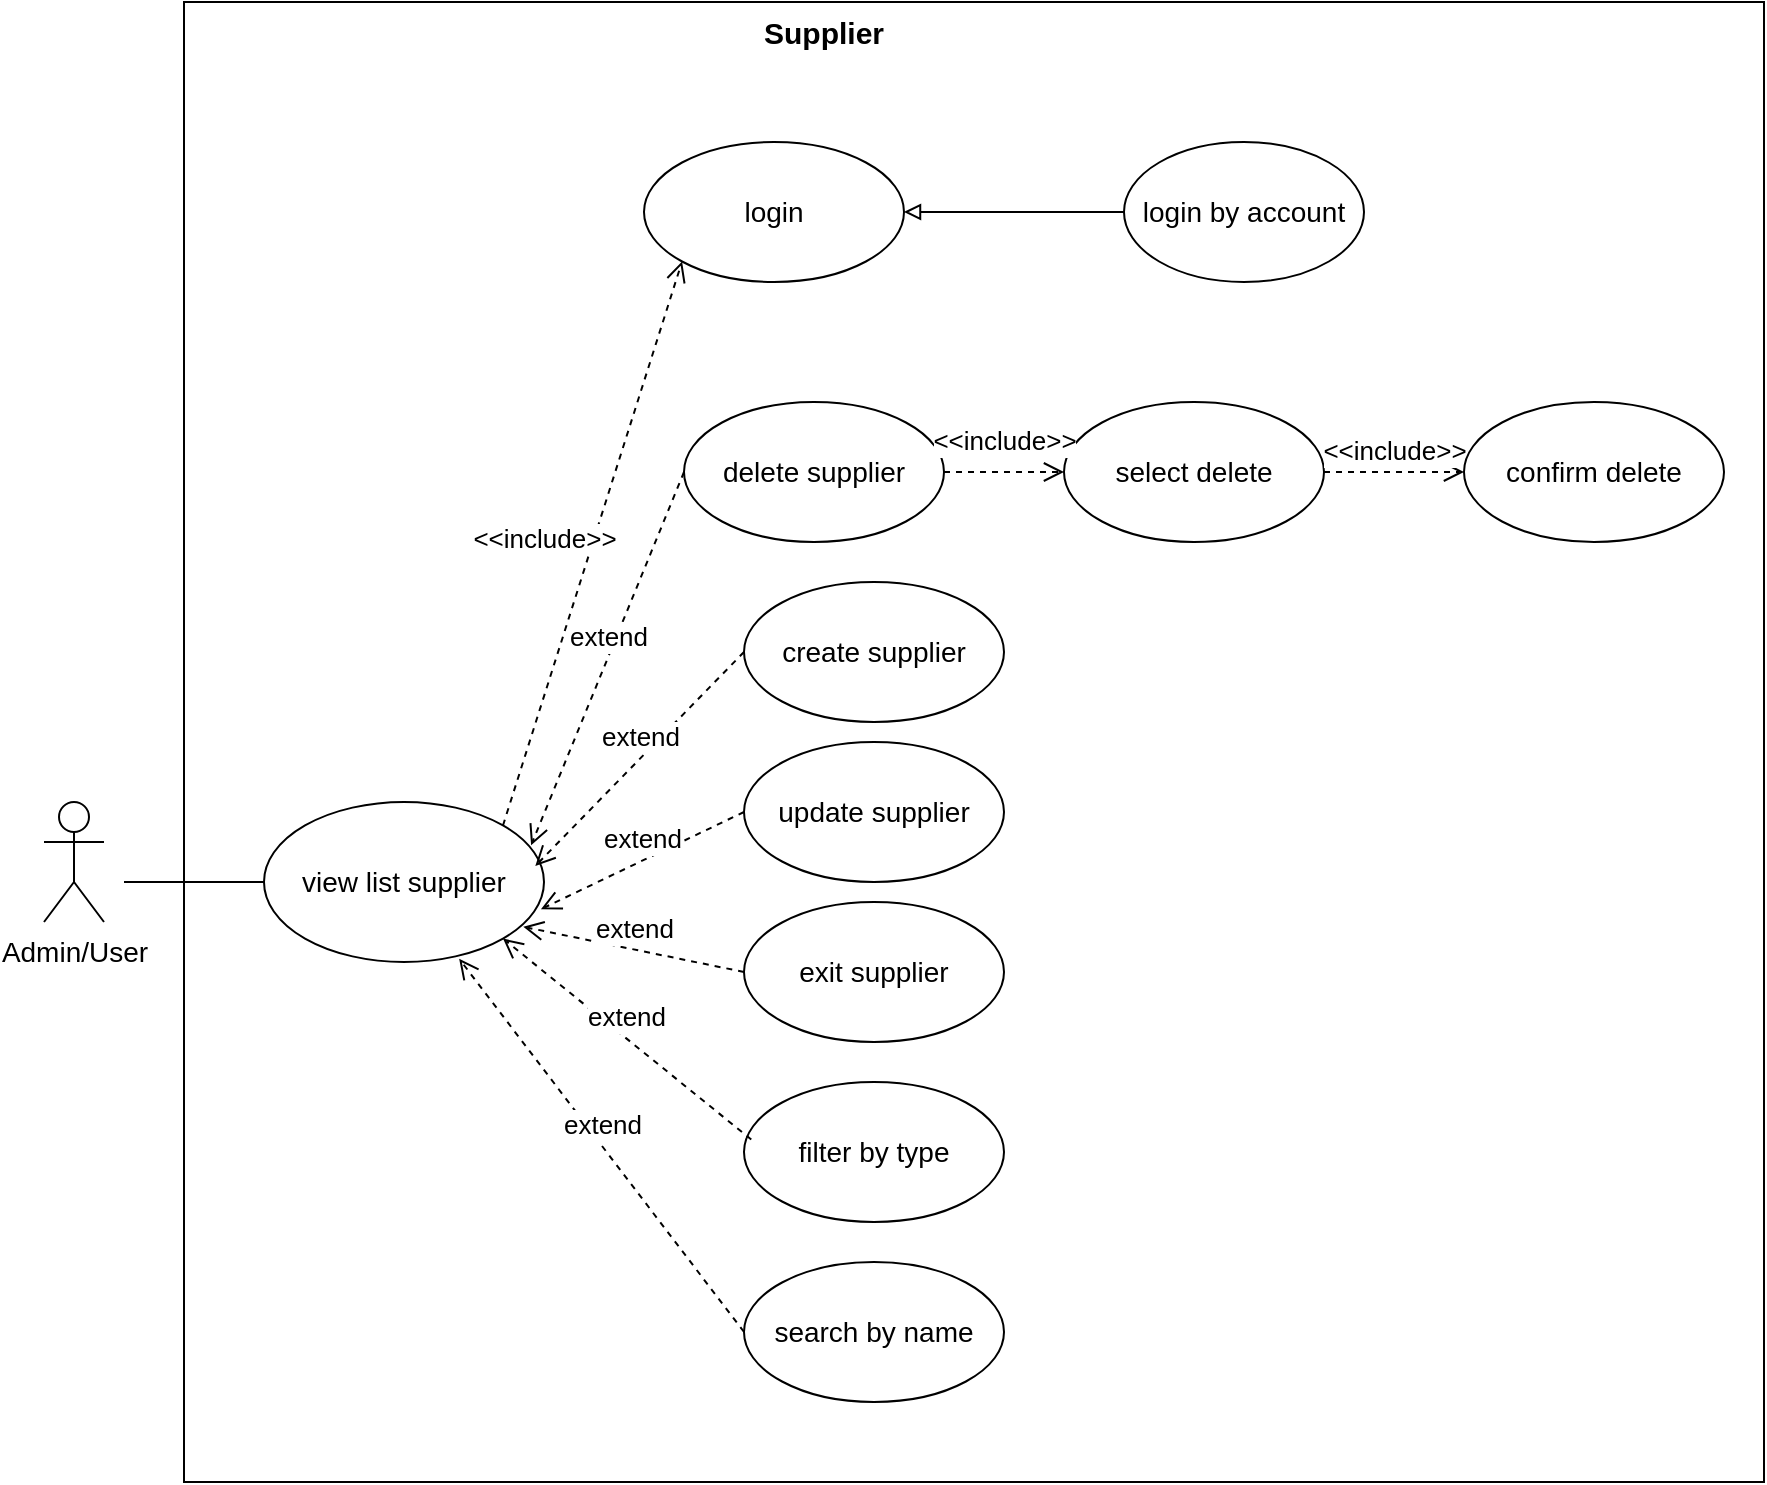 <mxfile version="24.7.5" pages="4">
  <diagram name="Use_Case" id="y0WppvAyctl6UV2OuUZF">
    <mxGraphModel dx="1900" dy="621" grid="1" gridSize="10" guides="1" tooltips="1" connect="1" arrows="1" fold="1" page="1" pageScale="1" pageWidth="850" pageHeight="1100" math="0" shadow="0">
      <root>
        <mxCell id="0" />
        <mxCell id="1" parent="0" />
        <mxCell id="eWjSMJLrxGSkuL3JwScU-1" value="" style="rounded=0;whiteSpace=wrap;html=1;fontSize=14;" parent="1" vertex="1">
          <mxGeometry x="20" y="20" width="790" height="740" as="geometry" />
        </mxCell>
        <mxCell id="eWjSMJLrxGSkuL3JwScU-2" value="&lt;font style=&quot;font-size: 14px;&quot;&gt;Admin/User&lt;/font&gt;" style="shape=umlActor;verticalLabelPosition=bottom;verticalAlign=top;html=1;outlineConnect=0;" parent="1" vertex="1">
          <mxGeometry x="-50" y="420" width="30" height="60" as="geometry" />
        </mxCell>
        <mxCell id="eWjSMJLrxGSkuL3JwScU-3" value="view list supplier" style="ellipse;whiteSpace=wrap;html=1;fontSize=14;" parent="1" vertex="1">
          <mxGeometry x="60" y="420" width="140" height="80" as="geometry" />
        </mxCell>
        <mxCell id="eWjSMJLrxGSkuL3JwScU-4" value="login" style="ellipse;whiteSpace=wrap;html=1;fontSize=14;" parent="1" vertex="1">
          <mxGeometry x="250" y="90" width="130" height="70" as="geometry" />
        </mxCell>
        <mxCell id="eWjSMJLrxGSkuL3JwScU-5" value="login by account" style="ellipse;whiteSpace=wrap;html=1;fontSize=14;" parent="1" vertex="1">
          <mxGeometry x="490" y="90" width="120" height="70" as="geometry" />
        </mxCell>
        <mxCell id="eWjSMJLrxGSkuL3JwScU-7" value="" style="endArrow=none;html=1;rounded=0;entryX=0;entryY=0.5;entryDx=0;entryDy=0;" parent="1" target="eWjSMJLrxGSkuL3JwScU-3" edge="1">
          <mxGeometry width="50" height="50" relative="1" as="geometry">
            <mxPoint x="-10" y="460" as="sourcePoint" />
            <mxPoint x="100" y="460" as="targetPoint" />
          </mxGeometry>
        </mxCell>
        <mxCell id="eWjSMJLrxGSkuL3JwScU-10" value="&lt;font style=&quot;font-size: 13px;&quot;&gt;&amp;lt;&amp;lt;include&amp;gt;&amp;gt;&lt;/font&gt;" style="html=1;verticalAlign=bottom;endArrow=open;dashed=1;endSize=8;curved=0;rounded=0;entryX=0;entryY=1;entryDx=0;entryDy=0;exitX=1;exitY=0;exitDx=0;exitDy=0;" parent="1" source="eWjSMJLrxGSkuL3JwScU-3" target="eWjSMJLrxGSkuL3JwScU-4" edge="1">
          <mxGeometry x="-0.1" y="21" relative="1" as="geometry">
            <mxPoint x="330" y="320" as="sourcePoint" />
            <mxPoint x="250" y="320" as="targetPoint" />
            <Array as="points" />
            <mxPoint as="offset" />
          </mxGeometry>
        </mxCell>
        <mxCell id="eWjSMJLrxGSkuL3JwScU-11" style="edgeStyle=orthogonalEdgeStyle;rounded=0;orthogonalLoop=1;jettySize=auto;html=1;entryX=1;entryY=0.5;entryDx=0;entryDy=0;endArrow=block;endFill=0;exitX=0;exitY=0.5;exitDx=0;exitDy=0;" parent="1" source="eWjSMJLrxGSkuL3JwScU-5" target="eWjSMJLrxGSkuL3JwScU-4" edge="1">
          <mxGeometry relative="1" as="geometry">
            <mxPoint x="500" y="80" as="sourcePoint" />
            <mxPoint x="380" y="80" as="targetPoint" />
          </mxGeometry>
        </mxCell>
        <mxCell id="eWjSMJLrxGSkuL3JwScU-12" value="delete supplier" style="ellipse;whiteSpace=wrap;html=1;fontSize=14;" parent="1" vertex="1">
          <mxGeometry x="270" y="220" width="130" height="70" as="geometry" />
        </mxCell>
        <mxCell id="eWjSMJLrxGSkuL3JwScU-13" value="select delete" style="ellipse;whiteSpace=wrap;html=1;fontSize=14;" parent="1" vertex="1">
          <mxGeometry x="460" y="220" width="130" height="70" as="geometry" />
        </mxCell>
        <mxCell id="eWjSMJLrxGSkuL3JwScU-14" value="&lt;font style=&quot;font-size: 13px;&quot;&gt;extend&lt;/font&gt;" style="html=1;verticalAlign=bottom;endArrow=open;dashed=1;endSize=8;curved=0;rounded=0;entryX=0.954;entryY=0.27;entryDx=0;entryDy=0;exitX=0;exitY=0.5;exitDx=0;exitDy=0;entryPerimeter=0;" parent="1" source="eWjSMJLrxGSkuL3JwScU-12" target="eWjSMJLrxGSkuL3JwScU-3" edge="1">
          <mxGeometry relative="1" as="geometry">
            <mxPoint x="330" y="320" as="sourcePoint" />
            <mxPoint x="250" y="320" as="targetPoint" />
          </mxGeometry>
        </mxCell>
        <mxCell id="eWjSMJLrxGSkuL3JwScU-15" value="&lt;font style=&quot;font-size: 13px;&quot;&gt;&amp;lt;&amp;lt;include&amp;gt;&amp;gt;&lt;/font&gt;" style="html=1;verticalAlign=bottom;endArrow=open;dashed=1;endSize=8;curved=0;rounded=0;entryX=0;entryY=0.5;entryDx=0;entryDy=0;exitX=1;exitY=0.5;exitDx=0;exitDy=0;" parent="1" source="eWjSMJLrxGSkuL3JwScU-12" target="eWjSMJLrxGSkuL3JwScU-13" edge="1">
          <mxGeometry y="5" relative="1" as="geometry">
            <mxPoint x="430" y="255" as="sourcePoint" />
            <mxPoint x="279" y="160" as="targetPoint" />
            <Array as="points" />
            <mxPoint as="offset" />
          </mxGeometry>
        </mxCell>
        <mxCell id="eWjSMJLrxGSkuL3JwScU-16" value="&lt;b&gt;&lt;font style=&quot;font-size: 15px;&quot;&gt;Supplier&lt;/font&gt;&lt;/b&gt;" style="text;html=1;align=center;verticalAlign=middle;whiteSpace=wrap;rounded=0;" parent="1" vertex="1">
          <mxGeometry x="310" y="20" width="60" height="30" as="geometry" />
        </mxCell>
        <mxCell id="eWjSMJLrxGSkuL3JwScU-17" value="create supplier" style="ellipse;whiteSpace=wrap;html=1;fontSize=14;" parent="1" vertex="1">
          <mxGeometry x="300" y="310" width="130" height="70" as="geometry" />
        </mxCell>
        <mxCell id="eWjSMJLrxGSkuL3JwScU-19" value="update supplier" style="ellipse;whiteSpace=wrap;html=1;fontSize=14;" parent="1" vertex="1">
          <mxGeometry x="300" y="390" width="130" height="70" as="geometry" />
        </mxCell>
        <mxCell id="eWjSMJLrxGSkuL3JwScU-20" value="exit supplier" style="ellipse;whiteSpace=wrap;html=1;fontSize=14;" parent="1" vertex="1">
          <mxGeometry x="300" y="470" width="130" height="70" as="geometry" />
        </mxCell>
        <mxCell id="eWjSMJLrxGSkuL3JwScU-21" value="&lt;font style=&quot;font-size: 13px;&quot;&gt;extend&lt;/font&gt;" style="html=1;verticalAlign=bottom;endArrow=open;dashed=1;endSize=8;curved=0;rounded=0;exitX=0;exitY=0.5;exitDx=0;exitDy=0;entryX=0.969;entryY=0.4;entryDx=0;entryDy=0;entryPerimeter=0;" parent="1" source="eWjSMJLrxGSkuL3JwScU-17" target="eWjSMJLrxGSkuL3JwScU-3" edge="1">
          <mxGeometry relative="1" as="geometry">
            <mxPoint x="310" y="270" as="sourcePoint" />
            <mxPoint x="210" y="400" as="targetPoint" />
          </mxGeometry>
        </mxCell>
        <mxCell id="eWjSMJLrxGSkuL3JwScU-22" value="&lt;font style=&quot;font-size: 13px;&quot;&gt;extend&lt;/font&gt;" style="html=1;verticalAlign=bottom;endArrow=open;dashed=1;endSize=8;curved=0;rounded=0;exitX=0;exitY=0.5;exitDx=0;exitDy=0;entryX=0.989;entryY=0.67;entryDx=0;entryDy=0;entryPerimeter=0;" parent="1" source="eWjSMJLrxGSkuL3JwScU-19" target="eWjSMJLrxGSkuL3JwScU-3" edge="1">
          <mxGeometry relative="1" as="geometry">
            <mxPoint x="320" y="280" as="sourcePoint" />
            <mxPoint x="210" y="400" as="targetPoint" />
          </mxGeometry>
        </mxCell>
        <mxCell id="eWjSMJLrxGSkuL3JwScU-23" value="&lt;font style=&quot;font-size: 13px;&quot;&gt;extend&lt;/font&gt;" style="html=1;verticalAlign=bottom;endArrow=open;dashed=1;endSize=8;curved=0;rounded=0;entryX=0.926;entryY=0.78;entryDx=0;entryDy=0;exitX=0;exitY=0.5;exitDx=0;exitDy=0;entryPerimeter=0;" parent="1" source="eWjSMJLrxGSkuL3JwScU-20" target="eWjSMJLrxGSkuL3JwScU-3" edge="1">
          <mxGeometry relative="1" as="geometry">
            <mxPoint x="330" y="290" as="sourcePoint" />
            <mxPoint x="240" y="430" as="targetPoint" />
          </mxGeometry>
        </mxCell>
        <mxCell id="eWjSMJLrxGSkuL3JwScU-24" value="filter by type" style="ellipse;whiteSpace=wrap;html=1;fontSize=14;" parent="1" vertex="1">
          <mxGeometry x="300" y="560" width="130" height="70" as="geometry" />
        </mxCell>
        <mxCell id="eWjSMJLrxGSkuL3JwScU-25" value="search by name" style="ellipse;whiteSpace=wrap;html=1;fontSize=14;" parent="1" vertex="1">
          <mxGeometry x="300" y="650" width="130" height="70" as="geometry" />
        </mxCell>
        <mxCell id="eWjSMJLrxGSkuL3JwScU-26" value="&lt;font style=&quot;font-size: 13px;&quot;&gt;extend&lt;/font&gt;" style="html=1;verticalAlign=bottom;endArrow=open;dashed=1;endSize=8;curved=0;rounded=0;entryX=0.697;entryY=0.98;entryDx=0;entryDy=0;exitX=0;exitY=0.5;exitDx=0;exitDy=0;entryPerimeter=0;" parent="1" source="eWjSMJLrxGSkuL3JwScU-25" target="eWjSMJLrxGSkuL3JwScU-3" edge="1">
          <mxGeometry relative="1" as="geometry">
            <mxPoint x="310" y="515" as="sourcePoint" />
            <mxPoint x="210" y="432" as="targetPoint" />
          </mxGeometry>
        </mxCell>
        <mxCell id="eWjSMJLrxGSkuL3JwScU-27" value="&lt;font style=&quot;font-size: 13px;&quot;&gt;extend&lt;/font&gt;" style="html=1;verticalAlign=bottom;endArrow=open;dashed=1;endSize=8;curved=0;rounded=0;entryX=1;entryY=1;entryDx=0;entryDy=0;exitX=0.028;exitY=0.411;exitDx=0;exitDy=0;exitPerimeter=0;" parent="1" source="eWjSMJLrxGSkuL3JwScU-24" target="eWjSMJLrxGSkuL3JwScU-3" edge="1">
          <mxGeometry relative="1" as="geometry">
            <mxPoint x="320" y="525" as="sourcePoint" />
            <mxPoint x="220" y="442" as="targetPoint" />
          </mxGeometry>
        </mxCell>
        <mxCell id="eWjSMJLrxGSkuL3JwScU-28" value="&lt;span style=&quot;font-size: 13px;&quot;&gt;&amp;lt;&amp;lt;include&amp;gt;&amp;gt;&lt;/span&gt;" style="html=1;verticalAlign=bottom;endArrow=open;dashed=1;endSize=8;curved=0;rounded=0;exitX=1;exitY=0.5;exitDx=0;exitDy=0;entryX=0;entryY=0.5;entryDx=0;entryDy=0;" parent="1" source="eWjSMJLrxGSkuL3JwScU-13" target="eWjSMJLrxGSkuL3JwScU-29" edge="1">
          <mxGeometry relative="1" as="geometry">
            <mxPoint x="470" y="535" as="sourcePoint" />
            <mxPoint x="370" y="452" as="targetPoint" />
          </mxGeometry>
        </mxCell>
        <mxCell id="eWjSMJLrxGSkuL3JwScU-29" value="confirm delete" style="ellipse;whiteSpace=wrap;html=1;fontSize=14;" parent="1" vertex="1">
          <mxGeometry x="660" y="220" width="130" height="70" as="geometry" />
        </mxCell>
      </root>
    </mxGraphModel>
  </diagram>
  <diagram id="YIZjpovY3K1TMVp24_oE" name="Class_Diagram">
    <mxGraphModel dx="1050" dy="621" grid="1" gridSize="10" guides="1" tooltips="1" connect="1" arrows="1" fold="1" page="1" pageScale="1" pageWidth="850" pageHeight="1100" math="0" shadow="0">
      <root>
        <mxCell id="0" />
        <mxCell id="1" parent="0" />
        <mxCell id="dOQrMOuFg9tY0uXsjNLe-1" value="SupplierController" style="swimlane;fontStyle=1;align=center;verticalAlign=top;childLayout=stackLayout;horizontal=1;startSize=26;horizontalStack=0;resizeParent=1;resizeParentMax=0;resizeLast=0;collapsible=1;marginBottom=0;whiteSpace=wrap;html=1;fontSize=11;" vertex="1" parent="1">
          <mxGeometry x="55" y="40" width="230" height="150" as="geometry" />
        </mxCell>
        <mxCell id="dOQrMOuFg9tY0uXsjNLe-2" value="- supplierService: ISupplierService" style="text;strokeColor=none;fillColor=none;align=left;verticalAlign=top;spacingLeft=4;spacingRight=4;overflow=hidden;rotatable=0;points=[[0,0.5],[1,0.5]];portConstraint=eastwest;whiteSpace=wrap;html=1;fontSize=11;" vertex="1" parent="dOQrMOuFg9tY0uXsjNLe-1">
          <mxGeometry y="26" width="230" height="26" as="geometry" />
        </mxCell>
        <mxCell id="dOQrMOuFg9tY0uXsjNLe-3" value="- supplier: Supplier" style="text;strokeColor=none;fillColor=none;align=left;verticalAlign=top;spacingLeft=4;spacingRight=4;overflow=hidden;rotatable=0;points=[[0,0.5],[1,0.5]];portConstraint=eastwest;whiteSpace=wrap;html=1;fontSize=11;" vertex="1" parent="dOQrMOuFg9tY0uXsjNLe-1">
          <mxGeometry y="52" width="230" height="26" as="geometry" />
        </mxCell>
        <mxCell id="dOQrMOuFg9tY0uXsjNLe-4" value="" style="line;strokeWidth=1;fillColor=none;align=left;verticalAlign=middle;spacingTop=-1;spacingLeft=3;spacingRight=3;rotatable=0;labelPosition=right;points=[];portConstraint=eastwest;strokeColor=inherit;fontSize=11;" vertex="1" parent="dOQrMOuFg9tY0uXsjNLe-1">
          <mxGeometry y="78" width="230" height="8" as="geometry" />
        </mxCell>
        <mxCell id="dOQrMOuFg9tY0uXsjNLe-5" value="+ getAllSupplier(): List&amp;lt;Supplier&amp;gt;" style="text;strokeColor=none;fillColor=none;align=left;verticalAlign=top;spacingLeft=4;spacingRight=4;overflow=hidden;rotatable=0;points=[[0,0.5],[1,0.5]];portConstraint=eastwest;whiteSpace=wrap;html=1;fontSize=11;" vertex="1" parent="dOQrMOuFg9tY0uXsjNLe-1">
          <mxGeometry y="86" width="230" height="26" as="geometry" />
        </mxCell>
        <mxCell id="dOQrMOuFg9tY0uXsjNLe-6" value="+ deleteSupplier(Supplier supplier): boolean" style="text;strokeColor=none;fillColor=none;align=left;verticalAlign=top;spacingLeft=4;spacingRight=4;overflow=hidden;rotatable=0;points=[[0,0.5],[1,0.5]];portConstraint=eastwest;whiteSpace=wrap;html=1;fontSize=11;" vertex="1" parent="dOQrMOuFg9tY0uXsjNLe-1">
          <mxGeometry y="112" width="230" height="38" as="geometry" />
        </mxCell>
        <mxCell id="dOQrMOuFg9tY0uXsjNLe-7" value="Supplier" style="swimlane;fontStyle=1;align=center;verticalAlign=top;childLayout=stackLayout;horizontal=1;startSize=26;horizontalStack=0;resizeParent=1;resizeParentMax=0;resizeLast=0;collapsible=1;marginBottom=0;whiteSpace=wrap;html=1;fontSize=11;" vertex="1" parent="1">
          <mxGeometry x="388" y="100" width="240" height="526" as="geometry" />
        </mxCell>
        <mxCell id="dOQrMOuFg9tY0uXsjNLe-8" value="- id : Integer" style="text;strokeColor=none;fillColor=none;align=left;verticalAlign=middle;spacingLeft=4;spacingRight=4;overflow=hidden;rotatable=0;points=[[0,0.5],[1,0.5]];portConstraint=eastwest;whiteSpace=wrap;html=1;fontSize=11;" vertex="1" parent="dOQrMOuFg9tY0uXsjNLe-7">
          <mxGeometry y="26" width="240" height="20" as="geometry" />
        </mxCell>
        <mxCell id="dOQrMOuFg9tY0uXsjNLe-9" value="- uid : String" style="text;strokeColor=none;fillColor=none;align=left;verticalAlign=middle;spacingLeft=4;spacingRight=4;overflow=hidden;rotatable=0;points=[[0,0.5],[1,0.5]];portConstraint=eastwest;whiteSpace=wrap;html=1;fontSize=11;" vertex="1" parent="dOQrMOuFg9tY0uXsjNLe-7">
          <mxGeometry y="46" width="240" height="20" as="geometry" />
        </mxCell>
        <mxCell id="dOQrMOuFg9tY0uXsjNLe-10" value="- name : String" style="text;strokeColor=none;fillColor=none;align=left;verticalAlign=middle;spacingLeft=4;spacingRight=4;overflow=hidden;rotatable=0;points=[[0,0.5],[1,0.5]];portConstraint=eastwest;whiteSpace=wrap;html=1;fontSize=11;" vertex="1" parent="dOQrMOuFg9tY0uXsjNLe-7">
          <mxGeometry y="66" width="240" height="20" as="geometry" />
        </mxCell>
        <mxCell id="dOQrMOuFg9tY0uXsjNLe-11" value="- address : String" style="text;strokeColor=none;fillColor=none;align=left;verticalAlign=middle;spacingLeft=4;spacingRight=4;overflow=hidden;rotatable=0;points=[[0,0.5],[1,0.5]];portConstraint=eastwest;whiteSpace=wrap;html=1;fontSize=11;" vertex="1" parent="dOQrMOuFg9tY0uXsjNLe-7">
          <mxGeometry y="86" width="240" height="20" as="geometry" />
        </mxCell>
        <mxCell id="dOQrMOuFg9tY0uXsjNLe-12" value="- phone : String" style="text;strokeColor=none;fillColor=none;align=left;verticalAlign=middle;spacingLeft=4;spacingRight=4;overflow=hidden;rotatable=0;points=[[0,0.5],[1,0.5]];portConstraint=eastwest;whiteSpace=wrap;html=1;fontSize=11;" vertex="1" parent="dOQrMOuFg9tY0uXsjNLe-7">
          <mxGeometry y="106" width="240" height="20" as="geometry" />
        </mxCell>
        <mxCell id="dOQrMOuFg9tY0uXsjNLe-13" value="- email : String" style="text;strokeColor=none;fillColor=none;align=left;verticalAlign=middle;spacingLeft=4;spacingRight=4;overflow=hidden;rotatable=0;points=[[0,0.5],[1,0.5]];portConstraint=eastwest;whiteSpace=wrap;html=1;fontSize=11;" vertex="1" parent="dOQrMOuFg9tY0uXsjNLe-7">
          <mxGeometry y="126" width="240" height="20" as="geometry" />
        </mxCell>
        <mxCell id="dOQrMOuFg9tY0uXsjNLe-14" value="- description: String" style="text;strokeColor=none;fillColor=none;align=left;verticalAlign=middle;spacingLeft=4;spacingRight=4;overflow=hidden;rotatable=0;points=[[0,0.5],[1,0.5]];portConstraint=eastwest;whiteSpace=wrap;html=1;fontSize=11;" vertex="1" parent="dOQrMOuFg9tY0uXsjNLe-7">
          <mxGeometry y="146" width="240" height="20" as="geometry" />
        </mxCell>
        <mxCell id="dOQrMOuFg9tY0uXsjNLe-15" value="- isDeleted: Boolean" style="text;strokeColor=none;fillColor=none;align=left;verticalAlign=middle;spacingLeft=4;spacingRight=4;overflow=hidden;rotatable=0;points=[[0,0.5],[1,0.5]];portConstraint=eastwest;whiteSpace=wrap;html=1;fontSize=11;" vertex="1" parent="dOQrMOuFg9tY0uXsjNLe-7">
          <mxGeometry y="166" width="240" height="20" as="geometry" />
        </mxCell>
        <mxCell id="dOQrMOuFg9tY0uXsjNLe-16" value="" style="line;strokeWidth=1;fillColor=none;align=left;verticalAlign=middle;spacingTop=-1;spacingLeft=3;spacingRight=3;rotatable=0;labelPosition=right;points=[];portConstraint=eastwest;strokeColor=inherit;fontSize=11;" vertex="1" parent="dOQrMOuFg9tY0uXsjNLe-7">
          <mxGeometry y="186" width="240" height="20" as="geometry" />
        </mxCell>
        <mxCell id="dOQrMOuFg9tY0uXsjNLe-17" value="+ getId(): Interger" style="text;strokeColor=none;fillColor=none;align=left;verticalAlign=middle;spacingLeft=4;spacingRight=4;overflow=hidden;rotatable=0;points=[[0,0.5],[1,0.5]];portConstraint=eastwest;whiteSpace=wrap;html=1;fontSize=11;" vertex="1" parent="dOQrMOuFg9tY0uXsjNLe-7">
          <mxGeometry y="206" width="240" height="20" as="geometry" />
        </mxCell>
        <mxCell id="dOQrMOuFg9tY0uXsjNLe-18" value="+ getUid(): Interger" style="text;strokeColor=none;fillColor=none;align=left;verticalAlign=middle;spacingLeft=4;spacingRight=4;overflow=hidden;rotatable=0;points=[[0,0.5],[1,0.5]];portConstraint=eastwest;whiteSpace=wrap;html=1;fontSize=11;" vertex="1" parent="dOQrMOuFg9tY0uXsjNLe-7">
          <mxGeometry y="226" width="240" height="20" as="geometry" />
        </mxCell>
        <mxCell id="dOQrMOuFg9tY0uXsjNLe-19" value="+ getName() : String" style="text;strokeColor=none;fillColor=none;align=left;verticalAlign=middle;spacingLeft=4;spacingRight=4;overflow=hidden;rotatable=0;points=[[0,0.5],[1,0.5]];portConstraint=eastwest;whiteSpace=wrap;html=1;fontSize=11;" vertex="1" parent="dOQrMOuFg9tY0uXsjNLe-7">
          <mxGeometry y="246" width="240" height="20" as="geometry" />
        </mxCell>
        <mxCell id="dOQrMOuFg9tY0uXsjNLe-20" value="+ getAddress() : String" style="text;strokeColor=none;fillColor=none;align=left;verticalAlign=middle;spacingLeft=4;spacingRight=4;overflow=hidden;rotatable=0;points=[[0,0.5],[1,0.5]];portConstraint=eastwest;whiteSpace=wrap;html=1;fontSize=11;" vertex="1" parent="dOQrMOuFg9tY0uXsjNLe-7">
          <mxGeometry y="266" width="240" height="20" as="geometry" />
        </mxCell>
        <mxCell id="dOQrMOuFg9tY0uXsjNLe-21" value="+ getPhone() : String" style="text;strokeColor=none;fillColor=none;align=left;verticalAlign=middle;spacingLeft=4;spacingRight=4;overflow=hidden;rotatable=0;points=[[0,0.5],[1,0.5]];portConstraint=eastwest;whiteSpace=wrap;html=1;fontSize=11;" vertex="1" parent="dOQrMOuFg9tY0uXsjNLe-7">
          <mxGeometry y="286" width="240" height="20" as="geometry" />
        </mxCell>
        <mxCell id="dOQrMOuFg9tY0uXsjNLe-22" value="+ getEmail() : String" style="text;strokeColor=none;fillColor=none;align=left;verticalAlign=middle;spacingLeft=4;spacingRight=4;overflow=hidden;rotatable=0;points=[[0,0.5],[1,0.5]];portConstraint=eastwest;whiteSpace=wrap;html=1;fontSize=11;" vertex="1" parent="dOQrMOuFg9tY0uXsjNLe-7">
          <mxGeometry y="306" width="240" height="20" as="geometry" />
        </mxCell>
        <mxCell id="dOQrMOuFg9tY0uXsjNLe-23" value="+ getDescroption() : String" style="text;strokeColor=none;fillColor=none;align=left;verticalAlign=middle;spacingLeft=4;spacingRight=4;overflow=hidden;rotatable=0;points=[[0,0.5],[1,0.5]];portConstraint=eastwest;whiteSpace=wrap;html=1;fontSize=11;" vertex="1" parent="dOQrMOuFg9tY0uXsjNLe-7">
          <mxGeometry y="326" width="240" height="20" as="geometry" />
        </mxCell>
        <mxCell id="dOQrMOuFg9tY0uXsjNLe-24" value="+ getIsDeleted() : Boolean" style="text;strokeColor=none;fillColor=none;align=left;verticalAlign=middle;spacingLeft=4;spacingRight=4;overflow=hidden;rotatable=0;points=[[0,0.5],[1,0.5]];portConstraint=eastwest;whiteSpace=wrap;html=1;fontSize=11;" vertex="1" parent="dOQrMOuFg9tY0uXsjNLe-7">
          <mxGeometry y="346" width="240" height="20" as="geometry" />
        </mxCell>
        <mxCell id="dOQrMOuFg9tY0uXsjNLe-25" value="+ setId(Integer id) : void" style="text;strokeColor=none;fillColor=none;align=left;verticalAlign=middle;spacingLeft=4;spacingRight=4;overflow=hidden;rotatable=0;points=[[0,0.5],[1,0.5]];portConstraint=eastwest;whiteSpace=wrap;html=1;fontSize=11;" vertex="1" parent="dOQrMOuFg9tY0uXsjNLe-7">
          <mxGeometry y="366" width="240" height="20" as="geometry" />
        </mxCell>
        <mxCell id="dOQrMOuFg9tY0uXsjNLe-26" value="+ setUid(Integer id) : void" style="text;strokeColor=none;fillColor=none;align=left;verticalAlign=middle;spacingLeft=4;spacingRight=4;overflow=hidden;rotatable=0;points=[[0,0.5],[1,0.5]];portConstraint=eastwest;whiteSpace=wrap;html=1;fontSize=11;" vertex="1" parent="dOQrMOuFg9tY0uXsjNLe-7">
          <mxGeometry y="386" width="240" height="20" as="geometry" />
        </mxCell>
        <mxCell id="dOQrMOuFg9tY0uXsjNLe-27" value="+ setName(String name) : void" style="text;strokeColor=none;fillColor=none;align=left;verticalAlign=middle;spacingLeft=4;spacingRight=4;overflow=hidden;rotatable=0;points=[[0,0.5],[1,0.5]];portConstraint=eastwest;whiteSpace=wrap;html=1;fontSize=11;" vertex="1" parent="dOQrMOuFg9tY0uXsjNLe-7">
          <mxGeometry y="406" width="240" height="20" as="geometry" />
        </mxCell>
        <mxCell id="dOQrMOuFg9tY0uXsjNLe-28" value="+ setAddress(String address) : void" style="text;strokeColor=none;fillColor=none;align=left;verticalAlign=middle;spacingLeft=4;spacingRight=4;overflow=hidden;rotatable=0;points=[[0,0.5],[1,0.5]];portConstraint=eastwest;whiteSpace=wrap;html=1;fontSize=11;" vertex="1" parent="dOQrMOuFg9tY0uXsjNLe-7">
          <mxGeometry y="426" width="240" height="20" as="geometry" />
        </mxCell>
        <mxCell id="dOQrMOuFg9tY0uXsjNLe-29" value="+ setPhone(String phone) : void" style="text;strokeColor=none;fillColor=none;align=left;verticalAlign=middle;spacingLeft=4;spacingRight=4;overflow=hidden;rotatable=0;points=[[0,0.5],[1,0.5]];portConstraint=eastwest;whiteSpace=wrap;html=1;fontSize=11;" vertex="1" parent="dOQrMOuFg9tY0uXsjNLe-7">
          <mxGeometry y="446" width="240" height="20" as="geometry" />
        </mxCell>
        <mxCell id="dOQrMOuFg9tY0uXsjNLe-30" value="+ setEmail(String email) : void" style="text;strokeColor=none;fillColor=none;align=left;verticalAlign=middle;spacingLeft=4;spacingRight=4;overflow=hidden;rotatable=0;points=[[0,0.5],[1,0.5]];portConstraint=eastwest;whiteSpace=wrap;html=1;fontSize=11;" vertex="1" parent="dOQrMOuFg9tY0uXsjNLe-7">
          <mxGeometry y="466" width="240" height="20" as="geometry" />
        </mxCell>
        <mxCell id="dOQrMOuFg9tY0uXsjNLe-31" value="+ setDescription(String desciption) : void" style="text;strokeColor=none;fillColor=none;align=left;verticalAlign=middle;spacingLeft=4;spacingRight=4;overflow=hidden;rotatable=0;points=[[0,0.5],[1,0.5]];portConstraint=eastwest;whiteSpace=wrap;html=1;fontSize=11;" vertex="1" parent="dOQrMOuFg9tY0uXsjNLe-7">
          <mxGeometry y="486" width="240" height="20" as="geometry" />
        </mxCell>
        <mxCell id="dOQrMOuFg9tY0uXsjNLe-32" value="+ setIsDeleted(Boolean isDeleted) : void" style="text;strokeColor=none;fillColor=none;align=left;verticalAlign=middle;spacingLeft=4;spacingRight=4;overflow=hidden;rotatable=0;points=[[0,0.5],[1,0.5]];portConstraint=eastwest;whiteSpace=wrap;html=1;fontSize=11;" vertex="1" parent="dOQrMOuFg9tY0uXsjNLe-7">
          <mxGeometry y="506" width="240" height="20" as="geometry" />
        </mxCell>
        <mxCell id="dOQrMOuFg9tY0uXsjNLe-33" value="&lt;p style=&quot;margin:0px;margin-top:4px;text-align:center;&quot;&gt;&lt;i&gt;&amp;lt;&amp;lt;Interface&amp;gt;&amp;gt;&lt;/i&gt;&lt;br&gt;&lt;span style=&quot;font-size: 11px; font-weight: 700;&quot;&gt;ISupplierService&lt;/span&gt;&lt;br&gt;&lt;/p&gt;&lt;hr size=&quot;1&quot; style=&quot;border-style:solid;&quot;&gt;&lt;p style=&quot;margin: 0px 0px 0px 4px;&quot;&gt;&lt;span style=&quot;font-size: 11px;&quot;&gt;+ getAllSupplier(): List&amp;lt;Supplier&amp;gt;&lt;/span&gt;&lt;br&gt;&lt;/p&gt;&lt;p style=&quot;margin: 0px 0px 0px 4px;&quot;&gt;&lt;span style=&quot;font-size: 11px;&quot;&gt;+ deleteSupplier(Supplier supplier):&amp;nbsp;&lt;/span&gt;&lt;span style=&quot;font-size: 11px; background-color: initial;&quot;&gt;boolean&lt;/span&gt;&lt;br&gt;&lt;/p&gt;" style="verticalAlign=top;align=left;overflow=fill;html=1;whiteSpace=wrap;" vertex="1" parent="1">
          <mxGeometry x="55" y="251" width="225" height="90" as="geometry" />
        </mxCell>
        <mxCell id="dOQrMOuFg9tY0uXsjNLe-34" value="SupplierServiceImpl" style="swimlane;fontStyle=1;align=center;verticalAlign=top;childLayout=stackLayout;horizontal=1;startSize=26;horizontalStack=0;resizeParent=1;resizeParentMax=0;resizeLast=0;collapsible=1;marginBottom=0;whiteSpace=wrap;html=1;fontSize=11;" vertex="1" parent="1">
          <mxGeometry x="55" y="390" width="230" height="112" as="geometry" />
        </mxCell>
        <mxCell id="dOQrMOuFg9tY0uXsjNLe-35" value="- supplierRepository: ISupplierRepository" style="text;strokeColor=none;fillColor=none;align=left;verticalAlign=top;spacingLeft=4;spacingRight=4;overflow=hidden;rotatable=0;points=[[0,0.5],[1,0.5]];portConstraint=eastwest;whiteSpace=wrap;html=1;fontSize=11;" vertex="1" parent="dOQrMOuFg9tY0uXsjNLe-34">
          <mxGeometry y="26" width="230" height="26" as="geometry" />
        </mxCell>
        <mxCell id="dOQrMOuFg9tY0uXsjNLe-36" value="" style="line;strokeWidth=1;fillColor=none;align=left;verticalAlign=middle;spacingTop=-1;spacingLeft=3;spacingRight=3;rotatable=0;labelPosition=right;points=[];portConstraint=eastwest;strokeColor=inherit;fontSize=11;" vertex="1" parent="dOQrMOuFg9tY0uXsjNLe-34">
          <mxGeometry y="52" width="230" height="8" as="geometry" />
        </mxCell>
        <mxCell id="dOQrMOuFg9tY0uXsjNLe-37" value="&lt;p style=&quot;font-size: 12px; margin: 0px 0px 0px 4px;&quot;&gt;&lt;span style=&quot;font-size: 11px;&quot;&gt;+ getAllSupplier(): List&amp;lt;Supplier&amp;gt;&lt;/span&gt;&lt;br&gt;&lt;/p&gt;" style="text;strokeColor=none;fillColor=none;align=left;verticalAlign=top;spacingLeft=4;spacingRight=4;overflow=hidden;rotatable=0;points=[[0,0.5],[1,0.5]];portConstraint=eastwest;whiteSpace=wrap;html=1;fontSize=11;" vertex="1" parent="dOQrMOuFg9tY0uXsjNLe-34">
          <mxGeometry y="60" width="230" height="26" as="geometry" />
        </mxCell>
        <mxCell id="dOQrMOuFg9tY0uXsjNLe-38" value="&lt;p style=&quot;font-size: 12px; margin: 0px 0px 0px 4px;&quot;&gt;&lt;span style=&quot;font-size: 11px;&quot;&gt;+ deleteSupplier(Supplier supplier):&amp;nbsp;&lt;/span&gt;&lt;span style=&quot;background-color: initial; font-size: 11px;&quot;&gt;boolean&lt;/span&gt;&lt;br&gt;&lt;/p&gt;" style="text;strokeColor=none;fillColor=none;align=left;verticalAlign=top;spacingLeft=4;spacingRight=4;overflow=hidden;rotatable=0;points=[[0,0.5],[1,0.5]];portConstraint=eastwest;whiteSpace=wrap;html=1;fontSize=11;" vertex="1" parent="dOQrMOuFg9tY0uXsjNLe-34">
          <mxGeometry y="86" width="230" height="26" as="geometry" />
        </mxCell>
        <mxCell id="dOQrMOuFg9tY0uXsjNLe-39" value="&lt;p style=&quot;margin:0px;margin-top:4px;text-align:center;&quot;&gt;&lt;i&gt;&amp;lt;&amp;lt;Interface&amp;gt;&amp;gt;&lt;/i&gt;&lt;br&gt;&lt;span style=&quot;font-size: 11px; font-weight: 700;&quot;&gt;ISupplierRepository&lt;/span&gt;&lt;br&gt;&lt;/p&gt;&lt;hr size=&quot;1&quot; style=&quot;border-style:solid;&quot;&gt;&lt;p style=&quot;margin:0px;margin-left:4px;&quot;&gt;- supplier : Supplier&lt;/p&gt;&lt;p style=&quot;margin:0px;margin-left:4px;&quot;&gt;- id : Integer&lt;/p&gt;&lt;hr size=&quot;1&quot; style=&quot;border-style:solid;&quot;&gt;&lt;p style=&quot;margin:0px;margin-left:4px;&quot;&gt;&lt;br&gt;&lt;/p&gt;" style="verticalAlign=top;align=left;overflow=fill;html=1;whiteSpace=wrap;" vertex="1" parent="1">
          <mxGeometry x="55" y="560" width="225" height="110" as="geometry" />
        </mxCell>
        <mxCell id="dOQrMOuFg9tY0uXsjNLe-40" value="&lt;p style=&quot;margin:0px;margin-top:4px;text-align:center;&quot;&gt;&lt;i&gt;&amp;lt;&amp;lt;Interface&amp;gt;&amp;gt;&lt;/i&gt;&lt;br&gt;&lt;span style=&quot;font-size: 11px; font-weight: 700;&quot;&gt;JpaRepository&lt;/span&gt;&lt;br&gt;&lt;/p&gt;&lt;hr size=&quot;1&quot; style=&quot;border-style:solid;&quot;&gt;&lt;p style=&quot;margin:0px;margin-left:4px;&quot;&gt;&lt;br&gt;&lt;/p&gt;&lt;hr size=&quot;1&quot; style=&quot;border-style:solid;&quot;&gt;&lt;p style=&quot;margin:0px;margin-left:4px;&quot;&gt;&lt;br&gt;&lt;/p&gt;" style="verticalAlign=top;align=left;overflow=fill;html=1;whiteSpace=wrap;" vertex="1" parent="1">
          <mxGeometry x="235" y="790" width="190" height="90" as="geometry" />
        </mxCell>
        <mxCell id="dOQrMOuFg9tY0uXsjNLe-41" value="" style="endArrow=block;endSize=16;endFill=0;html=1;rounded=0;exitX=0.5;exitY=1;exitDx=0;exitDy=0;entryX=0.5;entryY=0;entryDx=0;entryDy=0;" edge="1" parent="1" source="dOQrMOuFg9tY0uXsjNLe-39" target="dOQrMOuFg9tY0uXsjNLe-40">
          <mxGeometry x="0.076" y="10" width="160" relative="1" as="geometry">
            <mxPoint x="320" y="730" as="sourcePoint" />
            <mxPoint x="480" y="730" as="targetPoint" />
            <mxPoint as="offset" />
          </mxGeometry>
        </mxCell>
        <mxCell id="dOQrMOuFg9tY0uXsjNLe-42" value="is" style="text;html=1;align=center;verticalAlign=middle;whiteSpace=wrap;rounded=0;rotation=30;" vertex="1" parent="1">
          <mxGeometry x="245" y="720" width="40" height="10" as="geometry" />
        </mxCell>
        <mxCell id="dOQrMOuFg9tY0uXsjNLe-43" value="realizes" style="html=1;verticalAlign=bottom;endArrow=block;dashed=1;endSize=8;curved=0;rounded=0;endFill=1;entryX=0.5;entryY=1;entryDx=0;entryDy=0;exitX=0.5;exitY=0;exitDx=0;exitDy=0;" edge="1" parent="1" source="dOQrMOuFg9tY0uXsjNLe-34" target="dOQrMOuFg9tY0uXsjNLe-33">
          <mxGeometry x="-0.6" y="-22" relative="1" as="geometry">
            <mxPoint x="348.5" y="330" as="sourcePoint" />
            <mxPoint x="348" y="510" as="targetPoint" />
            <mxPoint x="1" as="offset" />
          </mxGeometry>
        </mxCell>
        <mxCell id="dOQrMOuFg9tY0uXsjNLe-44" value="uses" style="html=1;verticalAlign=bottom;endArrow=open;dashed=1;endSize=8;curved=0;rounded=0;exitX=1;exitY=0.75;exitDx=0;exitDy=0;entryX=0;entryY=0.5;entryDx=0;entryDy=0;" edge="1" parent="1" source="dOQrMOuFg9tY0uXsjNLe-33" target="dOQrMOuFg9tY0uXsjNLe-17">
          <mxGeometry relative="1" as="geometry">
            <mxPoint x="388" y="210" as="sourcePoint" />
            <mxPoint x="390" y="316" as="targetPoint" />
          </mxGeometry>
        </mxCell>
        <mxCell id="dOQrMOuFg9tY0uXsjNLe-45" value="uses" style="html=1;verticalAlign=bottom;endArrow=open;dashed=1;endSize=8;curved=0;rounded=0;exitX=1.009;exitY=0.05;exitDx=0;exitDy=0;entryX=0;entryY=0.5;entryDx=0;entryDy=0;exitPerimeter=0;" edge="1" parent="1" source="dOQrMOuFg9tY0uXsjNLe-38" target="dOQrMOuFg9tY0uXsjNLe-25">
          <mxGeometry relative="1" as="geometry">
            <mxPoint x="280" y="473" as="sourcePoint" />
            <mxPoint x="391" y="470" as="targetPoint" />
          </mxGeometry>
        </mxCell>
        <mxCell id="dOQrMOuFg9tY0uXsjNLe-46" value="uses" style="html=1;verticalAlign=bottom;endArrow=open;dashed=1;endSize=8;curved=0;rounded=0;entryX=0;entryY=0.5;entryDx=0;entryDy=0;" edge="1" parent="1" source="dOQrMOuFg9tY0uXsjNLe-39" target="dOQrMOuFg9tY0uXsjNLe-32">
          <mxGeometry relative="1" as="geometry">
            <mxPoint x="282" y="551" as="sourcePoint" />
            <mxPoint x="388" y="550" as="targetPoint" />
          </mxGeometry>
        </mxCell>
        <mxCell id="dOQrMOuFg9tY0uXsjNLe-47" value="" style="endArrow=diamondThin;endFill=1;endSize=24;html=1;rounded=0;entryX=0.465;entryY=1.032;entryDx=0;entryDy=0;entryPerimeter=0;exitX=0.476;exitY=0.022;exitDx=0;exitDy=0;exitPerimeter=0;" edge="1" parent="1" source="dOQrMOuFg9tY0uXsjNLe-33" target="dOQrMOuFg9tY0uXsjNLe-6">
          <mxGeometry width="160" relative="1" as="geometry">
            <mxPoint x="360" y="230" as="sourcePoint" />
            <mxPoint x="520" y="230" as="targetPoint" />
          </mxGeometry>
        </mxCell>
        <mxCell id="dOQrMOuFg9tY0uXsjNLe-48" value="" style="endArrow=diamondThin;endFill=1;endSize=24;html=1;rounded=0;entryX=0.465;entryY=1.032;entryDx=0;entryDy=0;entryPerimeter=0;" edge="1" parent="1">
          <mxGeometry width="160" relative="1" as="geometry">
            <mxPoint x="160" y="560" as="sourcePoint" />
            <mxPoint x="160" y="502" as="targetPoint" />
          </mxGeometry>
        </mxCell>
        <mxCell id="dOQrMOuFg9tY0uXsjNLe-49" value="owns" style="text;html=1;align=center;verticalAlign=middle;whiteSpace=wrap;rounded=0;" vertex="1" parent="1">
          <mxGeometry x="160" y="210" width="60" height="30" as="geometry" />
        </mxCell>
        <mxCell id="dOQrMOuFg9tY0uXsjNLe-50" value="owns" style="text;html=1;align=center;verticalAlign=middle;whiteSpace=wrap;rounded=0;" vertex="1" parent="1">
          <mxGeometry x="150" y="520" width="60" height="30" as="geometry" />
        </mxCell>
      </root>
    </mxGraphModel>
  </diagram>
  <diagram id="9TAa8T4KeNpSTHZMJvR8" name="Sequence_Diagram">
    <mxGraphModel dx="2163" dy="776" grid="1" gridSize="10" guides="1" tooltips="1" connect="1" arrows="1" fold="1" page="1" pageScale="1" pageWidth="850" pageHeight="1100" math="0" shadow="0">
      <root>
        <mxCell id="0" />
        <mxCell id="1" parent="0" />
        <mxCell id="iRs_MddRBXwVNSOMC24R-29" value="" style="rounded=0;whiteSpace=wrap;html=1;" vertex="1" parent="1">
          <mxGeometry x="-30" y="250" width="930" height="390" as="geometry" />
        </mxCell>
        <mxCell id="iRs_MddRBXwVNSOMC24R-1" value="Admin/User" style="shape=umlActor;verticalLabelPosition=bottom;verticalAlign=top;html=1;outlineConnect=0;" vertex="1" parent="1">
          <mxGeometry y="10" width="30" height="60" as="geometry" />
        </mxCell>
        <mxCell id="iRs_MddRBXwVNSOMC24R-2" value="view" style="rounded=0;whiteSpace=wrap;html=1;" vertex="1" parent="1">
          <mxGeometry x="120" y="30" width="110" height="40" as="geometry" />
        </mxCell>
        <mxCell id="iRs_MddRBXwVNSOMC24R-4" value=":SupplierController" style="rounded=0;whiteSpace=wrap;html=1;" vertex="1" parent="1">
          <mxGeometry x="280" y="30" width="120" height="40" as="geometry" />
        </mxCell>
        <mxCell id="iRs_MddRBXwVNSOMC24R-5" value=":SupplierService" style="rounded=0;whiteSpace=wrap;html=1;" vertex="1" parent="1">
          <mxGeometry x="450" y="30" width="120" height="40" as="geometry" />
        </mxCell>
        <mxCell id="iRs_MddRBXwVNSOMC24R-6" value=":SupplierRepository" style="rounded=0;whiteSpace=wrap;html=1;" vertex="1" parent="1">
          <mxGeometry x="600" y="30" width="120" height="40" as="geometry" />
        </mxCell>
        <mxCell id="iRs_MddRBXwVNSOMC24R-7" value="Database" style="rounded=0;whiteSpace=wrap;html=1;" vertex="1" parent="1">
          <mxGeometry x="760" y="30" width="120" height="40" as="geometry" />
        </mxCell>
        <mxCell id="iRs_MddRBXwVNSOMC24R-10" value="" style="shape=corner;whiteSpace=wrap;html=1;" vertex="1" parent="1">
          <mxGeometry x="170" y="110" width="10" height="570" as="geometry" />
        </mxCell>
        <mxCell id="iRs_MddRBXwVNSOMC24R-11" value="" style="endArrow=none;dashed=1;html=1;rounded=0;entryX=0.5;entryY=1;entryDx=0;entryDy=0;exitX=0.5;exitY=0;exitDx=0;exitDy=0;exitPerimeter=0;" edge="1" parent="1" source="iRs_MddRBXwVNSOMC24R-10" target="iRs_MddRBXwVNSOMC24R-2">
          <mxGeometry width="50" height="50" relative="1" as="geometry">
            <mxPoint x="400" y="250" as="sourcePoint" />
            <mxPoint x="450" y="200" as="targetPoint" />
          </mxGeometry>
        </mxCell>
        <mxCell id="iRs_MddRBXwVNSOMC24R-12" value="" style="endArrow=classic;html=1;rounded=0;" edge="1" parent="1">
          <mxGeometry width="50" height="50" relative="1" as="geometry">
            <mxPoint x="20" y="140" as="sourcePoint" />
            <mxPoint x="170" y="140" as="targetPoint" />
          </mxGeometry>
        </mxCell>
        <mxCell id="iRs_MddRBXwVNSOMC24R-13" value="1. Select deleted supplier" style="text;html=1;align=center;verticalAlign=middle;whiteSpace=wrap;rounded=0;" vertex="1" parent="1">
          <mxGeometry x="20" y="110" width="140" height="30" as="geometry" />
        </mxCell>
        <mxCell id="iRs_MddRBXwVNSOMC24R-15" value="2. Click button &quot;Xóa&quot;" style="text;html=1;align=center;verticalAlign=middle;whiteSpace=wrap;rounded=0;" vertex="1" parent="1">
          <mxGeometry x="20" y="150" width="140" height="30" as="geometry" />
        </mxCell>
        <mxCell id="iRs_MddRBXwVNSOMC24R-16" value="" style="endArrow=classic;html=1;rounded=0;entryX=-0.04;entryY=0.113;entryDx=0;entryDy=0;entryPerimeter=0;" edge="1" parent="1" target="iRs_MddRBXwVNSOMC24R-10">
          <mxGeometry width="50" height="50" relative="1" as="geometry">
            <mxPoint x="20" y="174" as="sourcePoint" />
            <mxPoint x="450" y="200" as="targetPoint" />
          </mxGeometry>
        </mxCell>
        <mxCell id="iRs_MddRBXwVNSOMC24R-17" value="" style="endArrow=classic;html=1;rounded=0;exitX=1.16;exitY=0.155;exitDx=0;exitDy=0;exitPerimeter=0;entryX=1;entryY=1;entryDx=0;entryDy=0;" edge="1" parent="1" source="iRs_MddRBXwVNSOMC24R-10" target="iRs_MddRBXwVNSOMC24R-20">
          <mxGeometry width="50" height="50" relative="1" as="geometry">
            <mxPoint x="190" y="200" as="sourcePoint" />
            <mxPoint x="330" y="203" as="targetPoint" />
          </mxGeometry>
        </mxCell>
        <mxCell id="iRs_MddRBXwVNSOMC24R-18" value="" style="shape=corner;whiteSpace=wrap;html=1;" vertex="1" parent="1">
          <mxGeometry x="335" y="180" width="10" height="450" as="geometry" />
        </mxCell>
        <mxCell id="iRs_MddRBXwVNSOMC24R-19" value="" style="endArrow=none;dashed=1;html=1;rounded=0;entryX=0.5;entryY=1;entryDx=0;entryDy=0;exitX=0.5;exitY=0;exitDx=0;exitDy=0;exitPerimeter=0;" edge="1" parent="1" source="iRs_MddRBXwVNSOMC24R-18" target="iRs_MddRBXwVNSOMC24R-4">
          <mxGeometry width="50" height="50" relative="1" as="geometry">
            <mxPoint x="195" y="120" as="sourcePoint" />
            <mxPoint x="195" y="80" as="targetPoint" />
          </mxGeometry>
        </mxCell>
        <mxCell id="iRs_MddRBXwVNSOMC24R-20" value="3. deleteSupplierById()" style="text;html=1;align=center;verticalAlign=middle;whiteSpace=wrap;rounded=0;" vertex="1" parent="1">
          <mxGeometry x="190" y="170" width="140" height="30" as="geometry" />
        </mxCell>
        <mxCell id="iRs_MddRBXwVNSOMC24R-21" value="" style="shape=corner;whiteSpace=wrap;html=1;" vertex="1" parent="1">
          <mxGeometry x="505" y="220" width="10" height="370" as="geometry" />
        </mxCell>
        <mxCell id="iRs_MddRBXwVNSOMC24R-22" value="" style="endArrow=none;dashed=1;html=1;rounded=0;entryX=0.5;entryY=1;entryDx=0;entryDy=0;exitX=0.5;exitY=0;exitDx=0;exitDy=0;exitPerimeter=0;" edge="1" parent="1" source="iRs_MddRBXwVNSOMC24R-21" target="iRs_MddRBXwVNSOMC24R-5">
          <mxGeometry width="50" height="50" relative="1" as="geometry">
            <mxPoint x="340" y="190" as="sourcePoint" />
            <mxPoint x="340" y="80" as="targetPoint" />
          </mxGeometry>
        </mxCell>
        <mxCell id="iRs_MddRBXwVNSOMC24R-23" value="" style="endArrow=classic;html=1;rounded=0;exitX=0.98;exitY=0.111;exitDx=0;exitDy=0;exitPerimeter=0;entryX=-0.12;entryY=0.032;entryDx=0;entryDy=0;entryPerimeter=0;" edge="1" parent="1" source="iRs_MddRBXwVNSOMC24R-18" target="iRs_MddRBXwVNSOMC24R-21">
          <mxGeometry width="50" height="50" relative="1" as="geometry">
            <mxPoint x="400" y="260" as="sourcePoint" />
            <mxPoint x="450" y="210" as="targetPoint" />
          </mxGeometry>
        </mxCell>
        <mxCell id="iRs_MddRBXwVNSOMC24R-24" value="4. deleteSupplierById()" style="text;html=1;align=center;verticalAlign=middle;whiteSpace=wrap;rounded=0;" vertex="1" parent="1">
          <mxGeometry x="340" y="200" width="140" height="30" as="geometry" />
        </mxCell>
        <mxCell id="iRs_MddRBXwVNSOMC24R-30" value="" style="shape=card;whiteSpace=wrap;html=1;rotation=-180;size=20;" vertex="1" parent="1">
          <mxGeometry x="-30" y="250" width="140" height="30" as="geometry" />
        </mxCell>
        <mxCell id="iRs_MddRBXwVNSOMC24R-31" value="5.1. return not found message" style="html=1;verticalAlign=bottom;endArrow=open;dashed=1;endSize=8;curved=0;rounded=0;exitX=0.48;exitY=0.114;exitDx=0;exitDy=0;exitPerimeter=0;entryX=1.1;entryY=0.186;entryDx=0;entryDy=0;entryPerimeter=0;" edge="1" parent="1" source="iRs_MddRBXwVNSOMC24R-21" target="iRs_MddRBXwVNSOMC24R-18">
          <mxGeometry relative="1" as="geometry">
            <mxPoint x="460" y="330" as="sourcePoint" />
            <mxPoint x="340" y="270" as="targetPoint" />
            <Array as="points" />
          </mxGeometry>
        </mxCell>
        <mxCell id="iRs_MddRBXwVNSOMC24R-34" value="5.2. return not found message" style="html=1;verticalAlign=bottom;endArrow=open;dashed=1;endSize=8;curved=0;rounded=0;entryX=1.08;entryY=0.349;entryDx=0;entryDy=0;entryPerimeter=0;exitX=0.34;exitY=0.29;exitDx=0;exitDy=0;exitPerimeter=0;" edge="1" parent="1" source="iRs_MddRBXwVNSOMC24R-18" target="iRs_MddRBXwVNSOMC24R-10">
          <mxGeometry x="-0.004" y="-10" relative="1" as="geometry">
            <mxPoint x="330" y="310" as="sourcePoint" />
            <mxPoint x="190" y="320" as="targetPoint" />
            <Array as="points" />
            <mxPoint as="offset" />
          </mxGeometry>
        </mxCell>
        <mxCell id="iRs_MddRBXwVNSOMC24R-37" value="[id not fount]" style="text;html=1;align=center;verticalAlign=middle;whiteSpace=wrap;rounded=0;" vertex="1" parent="1">
          <mxGeometry x="-30" y="300" width="90" height="30" as="geometry" />
        </mxCell>
        <mxCell id="iRs_MddRBXwVNSOMC24R-38" value="[id fount]" style="text;html=1;align=center;verticalAlign=middle;whiteSpace=wrap;rounded=0;" vertex="1" parent="1">
          <mxGeometry x="-30" y="360" width="90" height="30" as="geometry" />
        </mxCell>
        <mxCell id="iRs_MddRBXwVNSOMC24R-39" value="" style="endArrow=none;dashed=1;html=1;dashPattern=1 3;strokeWidth=2;rounded=0;" edge="1" parent="1">
          <mxGeometry width="50" height="50" relative="1" as="geometry">
            <mxPoint x="950" y="340" as="sourcePoint" />
            <mxPoint x="-90" y="340" as="targetPoint" />
          </mxGeometry>
        </mxCell>
        <mxCell id="iRs_MddRBXwVNSOMC24R-41" value="" style="shape=corner;whiteSpace=wrap;html=1;" vertex="1" parent="1">
          <mxGeometry x="655" y="360" width="10" height="200" as="geometry" />
        </mxCell>
        <mxCell id="iRs_MddRBXwVNSOMC24R-42" value="" style="endArrow=none;dashed=1;html=1;rounded=0;entryX=0.5;entryY=1;entryDx=0;entryDy=0;exitX=0.5;exitY=0;exitDx=0;exitDy=0;exitPerimeter=0;" edge="1" parent="1" source="iRs_MddRBXwVNSOMC24R-41" target="iRs_MddRBXwVNSOMC24R-6">
          <mxGeometry width="50" height="50" relative="1" as="geometry">
            <mxPoint x="520" y="230" as="sourcePoint" />
            <mxPoint x="520" y="80" as="targetPoint" />
          </mxGeometry>
        </mxCell>
        <mxCell id="iRs_MddRBXwVNSOMC24R-43" value="" style="endArrow=classic;html=1;rounded=0;entryX=-0.14;entryY=0.148;entryDx=0;entryDy=0;entryPerimeter=0;exitX=1.1;exitY=0.458;exitDx=0;exitDy=0;exitPerimeter=0;" edge="1" parent="1" source="iRs_MddRBXwVNSOMC24R-21" target="iRs_MddRBXwVNSOMC24R-41">
          <mxGeometry width="50" height="50" relative="1" as="geometry">
            <mxPoint x="400" y="480" as="sourcePoint" />
            <mxPoint x="450" y="430" as="targetPoint" />
          </mxGeometry>
        </mxCell>
        <mxCell id="iRs_MddRBXwVNSOMC24R-44" value=".6 deleteSupplierById()" style="text;html=1;align=center;verticalAlign=middle;whiteSpace=wrap;rounded=0;" vertex="1" parent="1">
          <mxGeometry x="515" y="360" width="140" height="30" as="geometry" />
        </mxCell>
        <mxCell id="iRs_MddRBXwVNSOMC24R-45" value="" style="shape=corner;whiteSpace=wrap;html=1;" vertex="1" parent="1">
          <mxGeometry x="815" y="400" width="10" height="120" as="geometry" />
        </mxCell>
        <mxCell id="iRs_MddRBXwVNSOMC24R-46" value="" style="endArrow=none;dashed=1;html=1;rounded=0;entryX=0.5;entryY=1;entryDx=0;entryDy=0;exitX=0.5;exitY=0;exitDx=0;exitDy=0;exitPerimeter=0;" edge="1" parent="1" source="iRs_MddRBXwVNSOMC24R-45">
          <mxGeometry width="50" height="50" relative="1" as="geometry">
            <mxPoint x="819.5" y="370" as="sourcePoint" />
            <mxPoint x="819.5" y="80" as="targetPoint" />
          </mxGeometry>
        </mxCell>
        <mxCell id="iRs_MddRBXwVNSOMC24R-50" value="" style="endArrow=classic;html=1;rounded=0;exitX=1.3;exitY=0.253;exitDx=0;exitDy=0;exitPerimeter=0;" edge="1" parent="1" source="iRs_MddRBXwVNSOMC24R-41">
          <mxGeometry width="50" height="50" relative="1" as="geometry">
            <mxPoint x="400" y="280" as="sourcePoint" />
            <mxPoint x="810" y="411" as="targetPoint" />
          </mxGeometry>
        </mxCell>
        <mxCell id="iRs_MddRBXwVNSOMC24R-51" value="7. executeDelete()" style="text;html=1;align=center;verticalAlign=middle;whiteSpace=wrap;rounded=0;" vertex="1" parent="1">
          <mxGeometry x="665" y="380" width="140" height="30" as="geometry" />
        </mxCell>
        <mxCell id="iRs_MddRBXwVNSOMC24R-54" value="" style="endArrow=none;dashed=1;html=1;rounded=0;" edge="1" parent="1">
          <mxGeometry width="50" height="50" relative="1" as="geometry">
            <mxPoint x="15" y="720" as="sourcePoint" />
            <mxPoint x="15" y="70" as="targetPoint" />
          </mxGeometry>
        </mxCell>
        <mxCell id="iRs_MddRBXwVNSOMC24R-56" value="" style="endArrow=none;dashed=1;html=1;rounded=0;entryX=0.5;entryY=1;entryDx=0;entryDy=0;" edge="1" parent="1">
          <mxGeometry width="50" height="50" relative="1" as="geometry">
            <mxPoint x="820" y="720" as="sourcePoint" />
            <mxPoint x="819.5" y="520" as="targetPoint" />
          </mxGeometry>
        </mxCell>
        <mxCell id="iRs_MddRBXwVNSOMC24R-57" value="" style="endArrow=none;dashed=1;html=1;rounded=0;entryX=0.5;entryY=1;entryDx=0;entryDy=0;" edge="1" parent="1">
          <mxGeometry width="50" height="50" relative="1" as="geometry">
            <mxPoint x="660" y="720" as="sourcePoint" />
            <mxPoint x="659.5" y="560" as="targetPoint" />
            <Array as="points">
              <mxPoint x="660" y="680" />
            </Array>
          </mxGeometry>
        </mxCell>
        <mxCell id="iRs_MddRBXwVNSOMC24R-58" value="" style="endArrow=none;dashed=1;html=1;rounded=0;exitX=0;exitY=0;exitDx=5;exitDy=370;exitPerimeter=0;" edge="1" parent="1" source="iRs_MddRBXwVNSOMC24R-21">
          <mxGeometry width="50" height="50" relative="1" as="geometry">
            <mxPoint x="670" y="730" as="sourcePoint" />
            <mxPoint x="510" y="720" as="targetPoint" />
            <Array as="points">
              <mxPoint x="510" y="680" />
            </Array>
          </mxGeometry>
        </mxCell>
        <mxCell id="iRs_MddRBXwVNSOMC24R-59" value="" style="endArrow=none;dashed=1;html=1;rounded=0;exitX=0;exitY=0;exitDx=5;exitDy=450;exitPerimeter=0;" edge="1" parent="1" source="iRs_MddRBXwVNSOMC24R-18">
          <mxGeometry width="50" height="50" relative="1" as="geometry">
            <mxPoint x="520" y="600" as="sourcePoint" />
            <mxPoint x="340" y="720" as="targetPoint" />
            <Array as="points" />
          </mxGeometry>
        </mxCell>
        <mxCell id="iRs_MddRBXwVNSOMC24R-60" value="" style="endArrow=none;dashed=1;html=1;rounded=0;exitX=0;exitY=0;exitDx=5;exitDy=570;exitPerimeter=0;" edge="1" parent="1" source="iRs_MddRBXwVNSOMC24R-10">
          <mxGeometry width="50" height="50" relative="1" as="geometry">
            <mxPoint x="350" y="640" as="sourcePoint" />
            <mxPoint x="175" y="720" as="targetPoint" />
            <Array as="points" />
          </mxGeometry>
        </mxCell>
        <mxCell id="iRs_MddRBXwVNSOMC24R-62" value="8. Return result" style="html=1;verticalAlign=bottom;endArrow=open;dashed=1;endSize=8;curved=0;rounded=0;entryX=0.5;entryY=0.65;entryDx=0;entryDy=0;entryPerimeter=0;" edge="1" parent="1" target="iRs_MddRBXwVNSOMC24R-41">
          <mxGeometry relative="1" as="geometry">
            <mxPoint x="815" y="490" as="sourcePoint" />
            <mxPoint x="735" y="490" as="targetPoint" />
          </mxGeometry>
        </mxCell>
        <mxCell id="iRs_MddRBXwVNSOMC24R-63" value="9. Return result" style="html=1;verticalAlign=bottom;endArrow=open;dashed=1;endSize=8;curved=0;rounded=0;entryX=1.18;entryY=0.88;entryDx=0;entryDy=0;entryPerimeter=0;exitX=0.42;exitY=0.932;exitDx=0;exitDy=0;exitPerimeter=0;" edge="1" parent="1" source="iRs_MddRBXwVNSOMC24R-41" target="iRs_MddRBXwVNSOMC24R-21">
          <mxGeometry relative="1" as="geometry">
            <mxPoint x="460" y="360" as="sourcePoint" />
            <mxPoint x="380" y="360" as="targetPoint" />
          </mxGeometry>
        </mxCell>
        <mxCell id="iRs_MddRBXwVNSOMC24R-64" value="10. Return result" style="html=1;verticalAlign=bottom;endArrow=open;dashed=1;endSize=8;curved=0;rounded=0;entryX=1.06;entryY=0.878;entryDx=0;entryDy=0;entryPerimeter=0;exitX=0.38;exitY=0.964;exitDx=0;exitDy=0;exitPerimeter=0;" edge="1" parent="1" source="iRs_MddRBXwVNSOMC24R-21" target="iRs_MddRBXwVNSOMC24R-18">
          <mxGeometry relative="1" as="geometry">
            <mxPoint x="460" y="360" as="sourcePoint" />
            <mxPoint x="380" y="360" as="targetPoint" />
          </mxGeometry>
        </mxCell>
        <mxCell id="iRs_MddRBXwVNSOMC24R-67" value="11. Return after deleting view" style="html=1;verticalAlign=bottom;endArrow=open;dashed=1;endSize=8;curved=0;rounded=0;entryX=0.76;entryY=0.896;entryDx=0;entryDy=0;entryPerimeter=0;" edge="1" parent="1" target="iRs_MddRBXwVNSOMC24R-10">
          <mxGeometry relative="1" as="geometry">
            <mxPoint x="340" y="620" as="sourcePoint" />
            <mxPoint x="260" y="620" as="targetPoint" />
          </mxGeometry>
        </mxCell>
        <mxCell id="iRs_MddRBXwVNSOMC24R-68" value="12. Display message delete" style="html=1;verticalAlign=bottom;endArrow=open;dashed=1;endSize=8;curved=0;rounded=0;exitX=0.36;exitY=0.987;exitDx=0;exitDy=0;exitPerimeter=0;" edge="1" parent="1" source="iRs_MddRBXwVNSOMC24R-10">
          <mxGeometry relative="1" as="geometry">
            <mxPoint x="170" y="670" as="sourcePoint" />
            <mxPoint x="20" y="673" as="targetPoint" />
          </mxGeometry>
        </mxCell>
        <mxCell id="iRs_MddRBXwVNSOMC24R-69" value="alt find supplier id" style="text;html=1;align=center;verticalAlign=middle;whiteSpace=wrap;rounded=0;" vertex="1" parent="1">
          <mxGeometry x="-10" y="250" width="105" height="30" as="geometry" />
        </mxCell>
        <mxCell id="iRs_MddRBXwVNSOMC24R-73" value="" style="rounded=0;whiteSpace=wrap;html=1;" vertex="1" parent="1">
          <mxGeometry x="-25" y="1120" width="930" height="390" as="geometry" />
        </mxCell>
        <mxCell id="iRs_MddRBXwVNSOMC24R-74" value="Admin/User" style="shape=umlActor;verticalLabelPosition=bottom;verticalAlign=top;html=1;outlineConnect=0;" vertex="1" parent="1">
          <mxGeometry x="5" y="880" width="30" height="60" as="geometry" />
        </mxCell>
        <mxCell id="iRs_MddRBXwVNSOMC24R-75" value="view" style="rounded=0;whiteSpace=wrap;html=1;" vertex="1" parent="1">
          <mxGeometry x="125" y="900" width="110" height="40" as="geometry" />
        </mxCell>
        <mxCell id="iRs_MddRBXwVNSOMC24R-76" value=":SupplierController" style="rounded=0;whiteSpace=wrap;html=1;" vertex="1" parent="1">
          <mxGeometry x="285" y="900" width="120" height="40" as="geometry" />
        </mxCell>
        <mxCell id="iRs_MddRBXwVNSOMC24R-77" value=":SupplierService" style="rounded=0;whiteSpace=wrap;html=1;" vertex="1" parent="1">
          <mxGeometry x="455" y="900" width="120" height="40" as="geometry" />
        </mxCell>
        <mxCell id="iRs_MddRBXwVNSOMC24R-78" value=":SupplierRepository" style="rounded=0;whiteSpace=wrap;html=1;" vertex="1" parent="1">
          <mxGeometry x="605" y="900" width="120" height="40" as="geometry" />
        </mxCell>
        <mxCell id="iRs_MddRBXwVNSOMC24R-79" value="Database" style="rounded=0;whiteSpace=wrap;html=1;" vertex="1" parent="1">
          <mxGeometry x="765" y="900" width="120" height="40" as="geometry" />
        </mxCell>
        <mxCell id="iRs_MddRBXwVNSOMC24R-80" value="" style="shape=corner;whiteSpace=wrap;html=1;" vertex="1" parent="1">
          <mxGeometry x="175" y="980" width="10" height="570" as="geometry" />
        </mxCell>
        <mxCell id="iRs_MddRBXwVNSOMC24R-81" value="" style="endArrow=none;dashed=1;html=1;rounded=0;entryX=0.5;entryY=1;entryDx=0;entryDy=0;exitX=0.5;exitY=0;exitDx=0;exitDy=0;exitPerimeter=0;" edge="1" parent="1" source="iRs_MddRBXwVNSOMC24R-80" target="iRs_MddRBXwVNSOMC24R-75">
          <mxGeometry width="50" height="50" relative="1" as="geometry">
            <mxPoint x="405" y="1120" as="sourcePoint" />
            <mxPoint x="455" y="1070" as="targetPoint" />
          </mxGeometry>
        </mxCell>
        <mxCell id="iRs_MddRBXwVNSOMC24R-82" value="" style="endArrow=classic;html=1;rounded=0;" edge="1" parent="1">
          <mxGeometry width="50" height="50" relative="1" as="geometry">
            <mxPoint x="25" y="1010" as="sourcePoint" />
            <mxPoint x="175" y="1010" as="targetPoint" />
          </mxGeometry>
        </mxCell>
        <mxCell id="iRs_MddRBXwVNSOMC24R-83" value="1. view supplier" style="text;html=1;align=center;verticalAlign=middle;whiteSpace=wrap;rounded=0;" vertex="1" parent="1">
          <mxGeometry x="25" y="980" width="140" height="30" as="geometry" />
        </mxCell>
        <mxCell id="iRs_MddRBXwVNSOMC24R-84" value="2. Click button &quot;QL nhà cung cấp&quot;" style="text;html=1;align=center;verticalAlign=middle;whiteSpace=wrap;rounded=0;" vertex="1" parent="1">
          <mxGeometry x="25" y="1020" width="140" height="30" as="geometry" />
        </mxCell>
        <mxCell id="iRs_MddRBXwVNSOMC24R-86" value="" style="endArrow=classic;html=1;rounded=0;exitX=1.16;exitY=0.155;exitDx=0;exitDy=0;exitPerimeter=0;entryX=1;entryY=1;entryDx=0;entryDy=0;" edge="1" parent="1" source="iRs_MddRBXwVNSOMC24R-80" target="iRs_MddRBXwVNSOMC24R-89">
          <mxGeometry width="50" height="50" relative="1" as="geometry">
            <mxPoint x="195" y="1070" as="sourcePoint" />
            <mxPoint x="335" y="1073" as="targetPoint" />
          </mxGeometry>
        </mxCell>
        <mxCell id="iRs_MddRBXwVNSOMC24R-87" value="" style="shape=corner;whiteSpace=wrap;html=1;" vertex="1" parent="1">
          <mxGeometry x="340" y="1050" width="10" height="450" as="geometry" />
        </mxCell>
        <mxCell id="iRs_MddRBXwVNSOMC24R-88" value="" style="endArrow=none;dashed=1;html=1;rounded=0;entryX=0.5;entryY=1;entryDx=0;entryDy=0;exitX=0.5;exitY=0;exitDx=0;exitDy=0;exitPerimeter=0;" edge="1" parent="1" source="iRs_MddRBXwVNSOMC24R-87" target="iRs_MddRBXwVNSOMC24R-76">
          <mxGeometry width="50" height="50" relative="1" as="geometry">
            <mxPoint x="200" y="990" as="sourcePoint" />
            <mxPoint x="200" y="950" as="targetPoint" />
          </mxGeometry>
        </mxCell>
        <mxCell id="iRs_MddRBXwVNSOMC24R-89" value="3. listSupplier()" style="text;html=1;align=center;verticalAlign=middle;whiteSpace=wrap;rounded=0;" vertex="1" parent="1">
          <mxGeometry x="195" y="1040" width="140" height="30" as="geometry" />
        </mxCell>
        <mxCell id="iRs_MddRBXwVNSOMC24R-90" value="" style="shape=corner;whiteSpace=wrap;html=1;" vertex="1" parent="1">
          <mxGeometry x="510" y="1090" width="10" height="370" as="geometry" />
        </mxCell>
        <mxCell id="iRs_MddRBXwVNSOMC24R-91" value="" style="endArrow=none;dashed=1;html=1;rounded=0;entryX=0.5;entryY=1;entryDx=0;entryDy=0;exitX=0.5;exitY=0;exitDx=0;exitDy=0;exitPerimeter=0;" edge="1" parent="1" source="iRs_MddRBXwVNSOMC24R-90" target="iRs_MddRBXwVNSOMC24R-77">
          <mxGeometry width="50" height="50" relative="1" as="geometry">
            <mxPoint x="345" y="1060" as="sourcePoint" />
            <mxPoint x="345" y="950" as="targetPoint" />
          </mxGeometry>
        </mxCell>
        <mxCell id="iRs_MddRBXwVNSOMC24R-92" value="" style="endArrow=classic;html=1;rounded=0;exitX=0.98;exitY=0.111;exitDx=0;exitDy=0;exitPerimeter=0;entryX=-0.12;entryY=0.032;entryDx=0;entryDy=0;entryPerimeter=0;" edge="1" parent="1" source="iRs_MddRBXwVNSOMC24R-87" target="iRs_MddRBXwVNSOMC24R-90">
          <mxGeometry width="50" height="50" relative="1" as="geometry">
            <mxPoint x="405" y="1130" as="sourcePoint" />
            <mxPoint x="455" y="1080" as="targetPoint" />
          </mxGeometry>
        </mxCell>
        <mxCell id="iRs_MddRBXwVNSOMC24R-93" value="4. listSupplier()" style="text;html=1;align=center;verticalAlign=middle;whiteSpace=wrap;rounded=0;" vertex="1" parent="1">
          <mxGeometry x="345" y="1070" width="140" height="30" as="geometry" />
        </mxCell>
        <mxCell id="iRs_MddRBXwVNSOMC24R-94" value="" style="shape=card;whiteSpace=wrap;html=1;rotation=-180;size=20;" vertex="1" parent="1">
          <mxGeometry x="-25" y="1120" width="140" height="30" as="geometry" />
        </mxCell>
        <mxCell id="iRs_MddRBXwVNSOMC24R-95" value="5.1. return invalid view" style="html=1;verticalAlign=bottom;endArrow=open;dashed=1;endSize=8;curved=0;rounded=0;exitX=0.48;exitY=0.114;exitDx=0;exitDy=0;exitPerimeter=0;entryX=1.1;entryY=0.186;entryDx=0;entryDy=0;entryPerimeter=0;" edge="1" parent="1" source="iRs_MddRBXwVNSOMC24R-90" target="iRs_MddRBXwVNSOMC24R-87">
          <mxGeometry relative="1" as="geometry">
            <mxPoint x="465" y="1200" as="sourcePoint" />
            <mxPoint x="345" y="1140" as="targetPoint" />
            <Array as="points" />
          </mxGeometry>
        </mxCell>
        <mxCell id="iRs_MddRBXwVNSOMC24R-96" value="5.2. return invalid view" style="html=1;verticalAlign=bottom;endArrow=open;dashed=1;endSize=8;curved=0;rounded=0;entryX=1.08;entryY=0.349;entryDx=0;entryDy=0;entryPerimeter=0;exitX=0.34;exitY=0.29;exitDx=0;exitDy=0;exitPerimeter=0;" edge="1" parent="1" source="iRs_MddRBXwVNSOMC24R-87" target="iRs_MddRBXwVNSOMC24R-80">
          <mxGeometry x="-0.004" y="-10" relative="1" as="geometry">
            <mxPoint x="335" y="1180" as="sourcePoint" />
            <mxPoint x="195" y="1190" as="targetPoint" />
            <Array as="points" />
            <mxPoint as="offset" />
          </mxGeometry>
        </mxCell>
        <mxCell id="iRs_MddRBXwVNSOMC24R-97" value="[invalid infor]" style="text;html=1;align=center;verticalAlign=middle;whiteSpace=wrap;rounded=0;" vertex="1" parent="1">
          <mxGeometry x="-25" y="1170" width="90" height="30" as="geometry" />
        </mxCell>
        <mxCell id="iRs_MddRBXwVNSOMC24R-98" value="[valid infor]" style="text;html=1;align=center;verticalAlign=middle;whiteSpace=wrap;rounded=0;" vertex="1" parent="1">
          <mxGeometry x="-25" y="1230" width="90" height="30" as="geometry" />
        </mxCell>
        <mxCell id="iRs_MddRBXwVNSOMC24R-99" value="" style="endArrow=none;dashed=1;html=1;dashPattern=1 3;strokeWidth=2;rounded=0;" edge="1" parent="1">
          <mxGeometry width="50" height="50" relative="1" as="geometry">
            <mxPoint x="955" y="1010" as="sourcePoint" />
            <mxPoint x="-85" y="1010" as="targetPoint" />
          </mxGeometry>
        </mxCell>
        <mxCell id="iRs_MddRBXwVNSOMC24R-100" value="" style="shape=corner;whiteSpace=wrap;html=1;" vertex="1" parent="1">
          <mxGeometry x="660" y="1230" width="10" height="200" as="geometry" />
        </mxCell>
        <mxCell id="iRs_MddRBXwVNSOMC24R-101" value="" style="endArrow=none;dashed=1;html=1;rounded=0;entryX=0.5;entryY=1;entryDx=0;entryDy=0;exitX=0.5;exitY=0;exitDx=0;exitDy=0;exitPerimeter=0;" edge="1" parent="1" source="iRs_MddRBXwVNSOMC24R-100" target="iRs_MddRBXwVNSOMC24R-78">
          <mxGeometry width="50" height="50" relative="1" as="geometry">
            <mxPoint x="525" y="1100" as="sourcePoint" />
            <mxPoint x="525" y="950" as="targetPoint" />
          </mxGeometry>
        </mxCell>
        <mxCell id="iRs_MddRBXwVNSOMC24R-102" value="" style="endArrow=classic;html=1;rounded=0;entryX=-0.14;entryY=0.148;entryDx=0;entryDy=0;entryPerimeter=0;exitX=1.1;exitY=0.458;exitDx=0;exitDy=0;exitPerimeter=0;" edge="1" parent="1" source="iRs_MddRBXwVNSOMC24R-90" target="iRs_MddRBXwVNSOMC24R-100">
          <mxGeometry width="50" height="50" relative="1" as="geometry">
            <mxPoint x="405" y="1350" as="sourcePoint" />
            <mxPoint x="455" y="1300" as="targetPoint" />
          </mxGeometry>
        </mxCell>
        <mxCell id="iRs_MddRBXwVNSOMC24R-103" value=".6 listSupplier()" style="text;html=1;align=center;verticalAlign=middle;whiteSpace=wrap;rounded=0;" vertex="1" parent="1">
          <mxGeometry x="520" y="1230" width="140" height="30" as="geometry" />
        </mxCell>
        <mxCell id="iRs_MddRBXwVNSOMC24R-104" value="" style="shape=corner;whiteSpace=wrap;html=1;" vertex="1" parent="1">
          <mxGeometry x="820" y="1270" width="10" height="120" as="geometry" />
        </mxCell>
        <mxCell id="iRs_MddRBXwVNSOMC24R-105" value="" style="endArrow=none;dashed=1;html=1;rounded=0;entryX=0.5;entryY=1;entryDx=0;entryDy=0;exitX=0.5;exitY=0;exitDx=0;exitDy=0;exitPerimeter=0;" edge="1" parent="1" source="iRs_MddRBXwVNSOMC24R-104">
          <mxGeometry width="50" height="50" relative="1" as="geometry">
            <mxPoint x="824.5" y="1240" as="sourcePoint" />
            <mxPoint x="824.5" y="950" as="targetPoint" />
          </mxGeometry>
        </mxCell>
        <mxCell id="iRs_MddRBXwVNSOMC24R-106" value="" style="endArrow=classic;html=1;rounded=0;exitX=1.3;exitY=0.253;exitDx=0;exitDy=0;exitPerimeter=0;" edge="1" parent="1" source="iRs_MddRBXwVNSOMC24R-100">
          <mxGeometry width="50" height="50" relative="1" as="geometry">
            <mxPoint x="405" y="1150" as="sourcePoint" />
            <mxPoint x="815" y="1281" as="targetPoint" />
          </mxGeometry>
        </mxCell>
        <mxCell id="iRs_MddRBXwVNSOMC24R-107" value="7. executeList()" style="text;html=1;align=center;verticalAlign=middle;whiteSpace=wrap;rounded=0;" vertex="1" parent="1">
          <mxGeometry x="670" y="1250" width="140" height="30" as="geometry" />
        </mxCell>
        <mxCell id="iRs_MddRBXwVNSOMC24R-108" value="" style="endArrow=none;dashed=1;html=1;rounded=0;" edge="1" parent="1">
          <mxGeometry width="50" height="50" relative="1" as="geometry">
            <mxPoint x="20" y="1590" as="sourcePoint" />
            <mxPoint x="20" y="940" as="targetPoint" />
          </mxGeometry>
        </mxCell>
        <mxCell id="iRs_MddRBXwVNSOMC24R-109" value="" style="endArrow=none;dashed=1;html=1;rounded=0;entryX=0.5;entryY=1;entryDx=0;entryDy=0;" edge="1" parent="1">
          <mxGeometry width="50" height="50" relative="1" as="geometry">
            <mxPoint x="825" y="1590" as="sourcePoint" />
            <mxPoint x="824.5" y="1390" as="targetPoint" />
          </mxGeometry>
        </mxCell>
        <mxCell id="iRs_MddRBXwVNSOMC24R-110" value="" style="endArrow=none;dashed=1;html=1;rounded=0;entryX=0.5;entryY=1;entryDx=0;entryDy=0;" edge="1" parent="1">
          <mxGeometry width="50" height="50" relative="1" as="geometry">
            <mxPoint x="665" y="1590" as="sourcePoint" />
            <mxPoint x="664.5" y="1430" as="targetPoint" />
            <Array as="points">
              <mxPoint x="665" y="1550" />
            </Array>
          </mxGeometry>
        </mxCell>
        <mxCell id="iRs_MddRBXwVNSOMC24R-111" value="" style="endArrow=none;dashed=1;html=1;rounded=0;exitX=0;exitY=0;exitDx=5;exitDy=370;exitPerimeter=0;" edge="1" parent="1" source="iRs_MddRBXwVNSOMC24R-90">
          <mxGeometry width="50" height="50" relative="1" as="geometry">
            <mxPoint x="675" y="1600" as="sourcePoint" />
            <mxPoint x="515" y="1590" as="targetPoint" />
            <Array as="points">
              <mxPoint x="515" y="1550" />
            </Array>
          </mxGeometry>
        </mxCell>
        <mxCell id="iRs_MddRBXwVNSOMC24R-112" value="" style="endArrow=none;dashed=1;html=1;rounded=0;exitX=0;exitY=0;exitDx=5;exitDy=450;exitPerimeter=0;" edge="1" parent="1" source="iRs_MddRBXwVNSOMC24R-87">
          <mxGeometry width="50" height="50" relative="1" as="geometry">
            <mxPoint x="525" y="1470" as="sourcePoint" />
            <mxPoint x="345" y="1590" as="targetPoint" />
            <Array as="points" />
          </mxGeometry>
        </mxCell>
        <mxCell id="iRs_MddRBXwVNSOMC24R-113" value="" style="endArrow=none;dashed=1;html=1;rounded=0;exitX=0;exitY=0;exitDx=5;exitDy=570;exitPerimeter=0;" edge="1" parent="1" source="iRs_MddRBXwVNSOMC24R-80">
          <mxGeometry width="50" height="50" relative="1" as="geometry">
            <mxPoint x="355" y="1510" as="sourcePoint" />
            <mxPoint x="180" y="1590" as="targetPoint" />
            <Array as="points" />
          </mxGeometry>
        </mxCell>
        <mxCell id="iRs_MddRBXwVNSOMC24R-114" value="8. Return result" style="html=1;verticalAlign=bottom;endArrow=open;dashed=1;endSize=8;curved=0;rounded=0;entryX=0.5;entryY=0.65;entryDx=0;entryDy=0;entryPerimeter=0;" edge="1" parent="1" target="iRs_MddRBXwVNSOMC24R-100">
          <mxGeometry relative="1" as="geometry">
            <mxPoint x="820" y="1360" as="sourcePoint" />
            <mxPoint x="740" y="1360" as="targetPoint" />
          </mxGeometry>
        </mxCell>
        <mxCell id="iRs_MddRBXwVNSOMC24R-115" value="9. Return result" style="html=1;verticalAlign=bottom;endArrow=open;dashed=1;endSize=8;curved=0;rounded=0;entryX=1.18;entryY=0.88;entryDx=0;entryDy=0;entryPerimeter=0;exitX=0.42;exitY=0.932;exitDx=0;exitDy=0;exitPerimeter=0;" edge="1" parent="1" source="iRs_MddRBXwVNSOMC24R-100" target="iRs_MddRBXwVNSOMC24R-90">
          <mxGeometry relative="1" as="geometry">
            <mxPoint x="465" y="1230" as="sourcePoint" />
            <mxPoint x="385" y="1230" as="targetPoint" />
          </mxGeometry>
        </mxCell>
        <mxCell id="iRs_MddRBXwVNSOMC24R-116" value="10. Return result" style="html=1;verticalAlign=bottom;endArrow=open;dashed=1;endSize=8;curved=0;rounded=0;entryX=1.06;entryY=0.878;entryDx=0;entryDy=0;entryPerimeter=0;exitX=0.38;exitY=0.964;exitDx=0;exitDy=0;exitPerimeter=0;" edge="1" parent="1" source="iRs_MddRBXwVNSOMC24R-90" target="iRs_MddRBXwVNSOMC24R-87">
          <mxGeometry relative="1" as="geometry">
            <mxPoint x="465" y="1230" as="sourcePoint" />
            <mxPoint x="385" y="1230" as="targetPoint" />
          </mxGeometry>
        </mxCell>
        <mxCell id="iRs_MddRBXwVNSOMC24R-117" value="11. Return after display is complete" style="html=1;verticalAlign=bottom;endArrow=open;dashed=1;endSize=8;curved=0;rounded=0;entryX=0.76;entryY=0.896;entryDx=0;entryDy=0;entryPerimeter=0;" edge="1" parent="1" target="iRs_MddRBXwVNSOMC24R-80">
          <mxGeometry relative="1" as="geometry">
            <mxPoint x="345" y="1490" as="sourcePoint" />
            <mxPoint x="265" y="1490" as="targetPoint" />
          </mxGeometry>
        </mxCell>
        <mxCell id="iRs_MddRBXwVNSOMC24R-118" value="12. Display list" style="html=1;verticalAlign=bottom;endArrow=open;dashed=1;endSize=8;curved=0;rounded=0;exitX=0.36;exitY=0.987;exitDx=0;exitDy=0;exitPerimeter=0;" edge="1" parent="1" source="iRs_MddRBXwVNSOMC24R-80">
          <mxGeometry relative="1" as="geometry">
            <mxPoint x="175" y="1540" as="sourcePoint" />
            <mxPoint x="25" y="1543" as="targetPoint" />
          </mxGeometry>
        </mxCell>
        <mxCell id="iRs_MddRBXwVNSOMC24R-119" value="alt find supplier&amp;nbsp;" style="text;html=1;align=center;verticalAlign=middle;whiteSpace=wrap;rounded=0;" vertex="1" parent="1">
          <mxGeometry x="-5" y="1120" width="105" height="30" as="geometry" />
        </mxCell>
      </root>
    </mxGraphModel>
  </diagram>
  <diagram id="zgWSmwUwPEeelhgtcgVH" name="Pseudo_Code">
    <mxGraphModel dx="1050" dy="621" grid="1" gridSize="10" guides="1" tooltips="1" connect="1" arrows="1" fold="1" page="1" pageScale="1" pageWidth="850" pageHeight="1100" math="0" shadow="0">
      <root>
        <mxCell id="0" />
        <mxCell id="1" parent="0" />
      </root>
    </mxGraphModel>
  </diagram>
</mxfile>
